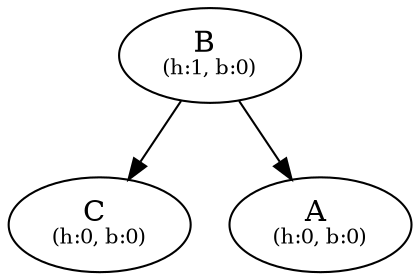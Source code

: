 digraph {
  nB [label="B" pos="0.7,1.0!" label=<B <br/><font point-size="10">(h:1, b:0)</font>>]
  nC [label="C" pos="1.4,0.0!" label=<C <br/><font point-size="10">(h:0, b:0)</font>>]
  nA [label="A" pos="0.0,0.0!" label=<A <br/><font point-size="10">(h:0, b:0)</font>>]
  nB -> nC 
  nB -> nA 
}